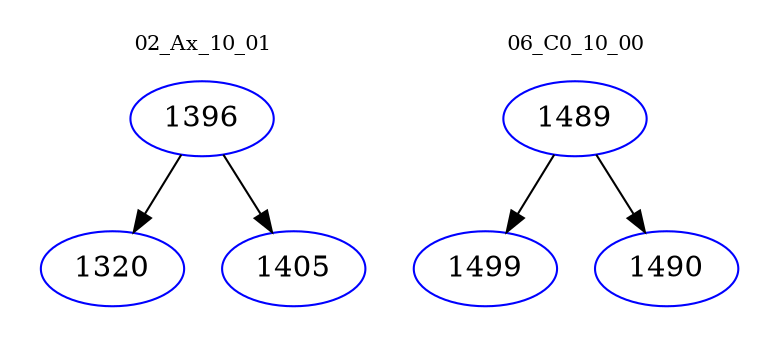 digraph{
subgraph cluster_0 {
color = white
label = "02_Ax_10_01";
fontsize=10;
T0_1396 [label="1396", color="blue"]
T0_1396 -> T0_1320 [color="black"]
T0_1320 [label="1320", color="blue"]
T0_1396 -> T0_1405 [color="black"]
T0_1405 [label="1405", color="blue"]
}
subgraph cluster_1 {
color = white
label = "06_C0_10_00";
fontsize=10;
T1_1489 [label="1489", color="blue"]
T1_1489 -> T1_1499 [color="black"]
T1_1499 [label="1499", color="blue"]
T1_1489 -> T1_1490 [color="black"]
T1_1490 [label="1490", color="blue"]
}
}
